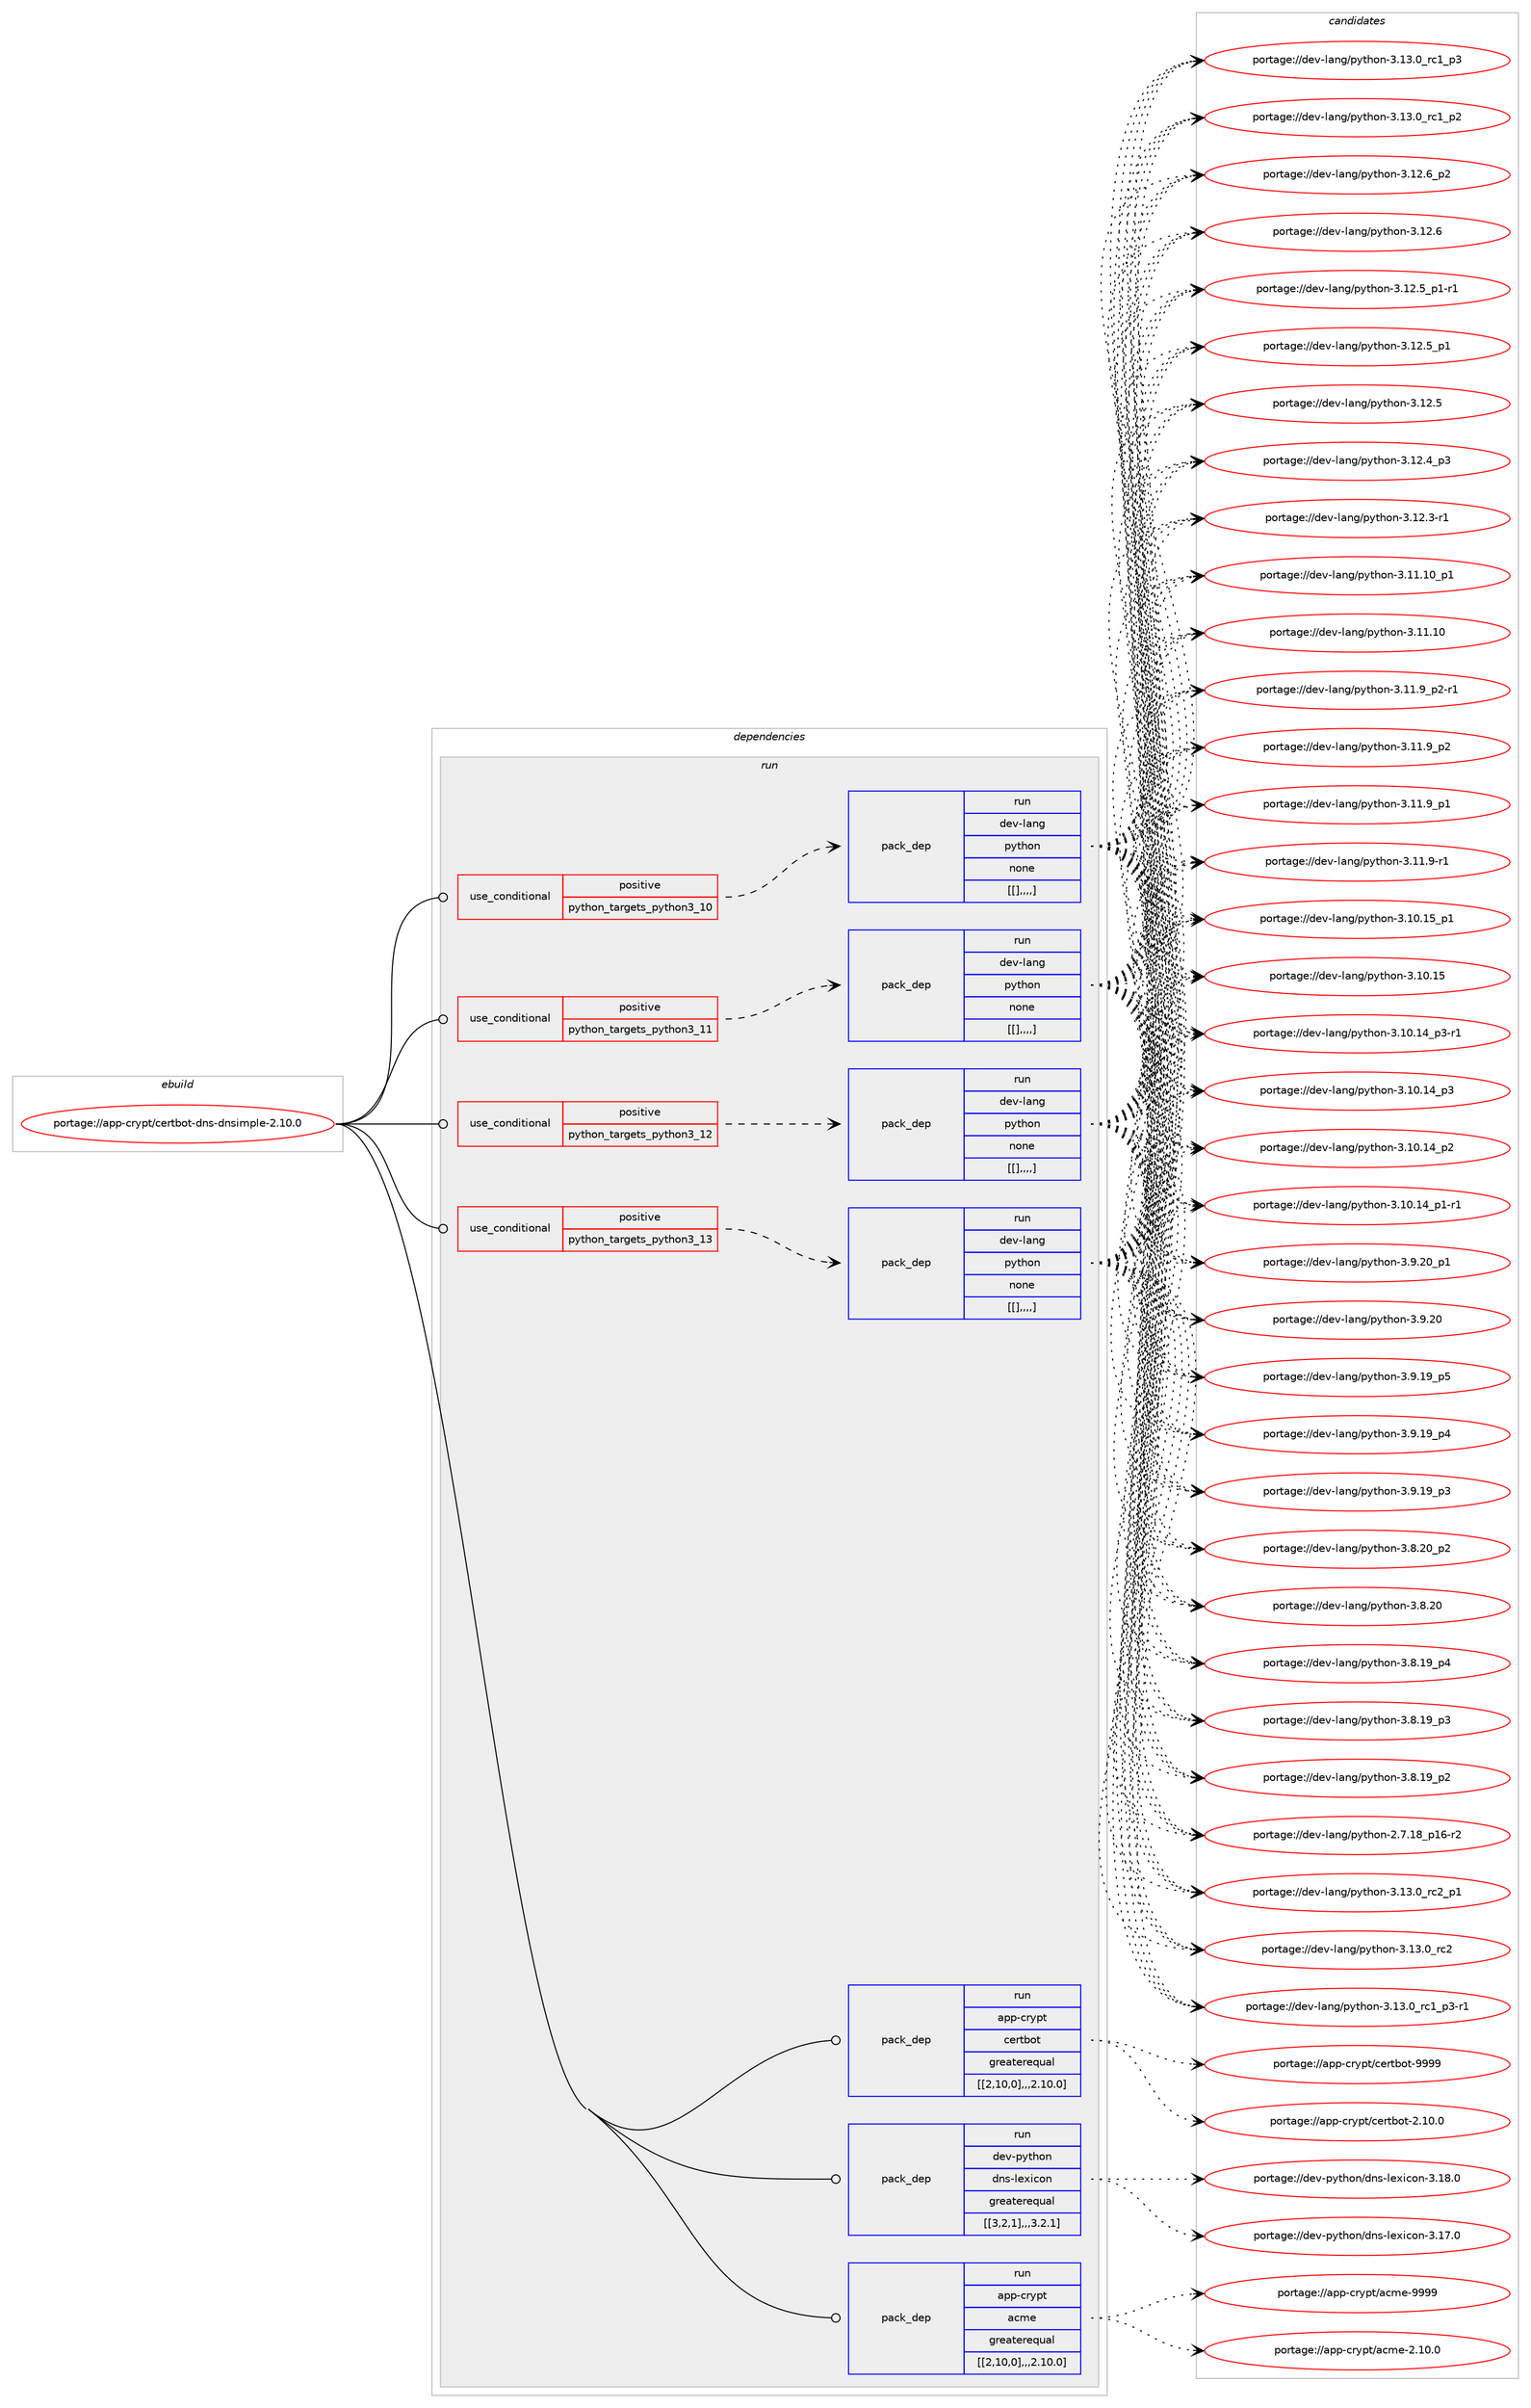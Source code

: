 digraph prolog {

# *************
# Graph options
# *************

newrank=true;
concentrate=true;
compound=true;
graph [rankdir=LR,fontname=Helvetica,fontsize=10,ranksep=1.5];#, ranksep=2.5, nodesep=0.2];
edge  [arrowhead=vee];
node  [fontname=Helvetica,fontsize=10];

# **********
# The ebuild
# **********

subgraph cluster_leftcol {
color=gray;
label=<<i>ebuild</i>>;
id [label="portage://app-crypt/certbot-dns-dnsimple-2.10.0", color=red, width=4, href="../app-crypt/certbot-dns-dnsimple-2.10.0.svg"];
}

# ****************
# The dependencies
# ****************

subgraph cluster_midcol {
color=gray;
label=<<i>dependencies</i>>;
subgraph cluster_compile {
fillcolor="#eeeeee";
style=filled;
label=<<i>compile</i>>;
}
subgraph cluster_compileandrun {
fillcolor="#eeeeee";
style=filled;
label=<<i>compile and run</i>>;
}
subgraph cluster_run {
fillcolor="#eeeeee";
style=filled;
label=<<i>run</i>>;
subgraph cond3539 {
dependency12895 [label=<<TABLE BORDER="0" CELLBORDER="1" CELLSPACING="0" CELLPADDING="4"><TR><TD ROWSPAN="3" CELLPADDING="10">use_conditional</TD></TR><TR><TD>positive</TD></TR><TR><TD>python_targets_python3_10</TD></TR></TABLE>>, shape=none, color=red];
subgraph pack9287 {
dependency12896 [label=<<TABLE BORDER="0" CELLBORDER="1" CELLSPACING="0" CELLPADDING="4" WIDTH="220"><TR><TD ROWSPAN="6" CELLPADDING="30">pack_dep</TD></TR><TR><TD WIDTH="110">run</TD></TR><TR><TD>dev-lang</TD></TR><TR><TD>python</TD></TR><TR><TD>none</TD></TR><TR><TD>[[],,,,]</TD></TR></TABLE>>, shape=none, color=blue];
}
dependency12895:e -> dependency12896:w [weight=20,style="dashed",arrowhead="vee"];
}
id:e -> dependency12895:w [weight=20,style="solid",arrowhead="odot"];
subgraph cond3540 {
dependency12897 [label=<<TABLE BORDER="0" CELLBORDER="1" CELLSPACING="0" CELLPADDING="4"><TR><TD ROWSPAN="3" CELLPADDING="10">use_conditional</TD></TR><TR><TD>positive</TD></TR><TR><TD>python_targets_python3_11</TD></TR></TABLE>>, shape=none, color=red];
subgraph pack9288 {
dependency12898 [label=<<TABLE BORDER="0" CELLBORDER="1" CELLSPACING="0" CELLPADDING="4" WIDTH="220"><TR><TD ROWSPAN="6" CELLPADDING="30">pack_dep</TD></TR><TR><TD WIDTH="110">run</TD></TR><TR><TD>dev-lang</TD></TR><TR><TD>python</TD></TR><TR><TD>none</TD></TR><TR><TD>[[],,,,]</TD></TR></TABLE>>, shape=none, color=blue];
}
dependency12897:e -> dependency12898:w [weight=20,style="dashed",arrowhead="vee"];
}
id:e -> dependency12897:w [weight=20,style="solid",arrowhead="odot"];
subgraph cond3541 {
dependency12899 [label=<<TABLE BORDER="0" CELLBORDER="1" CELLSPACING="0" CELLPADDING="4"><TR><TD ROWSPAN="3" CELLPADDING="10">use_conditional</TD></TR><TR><TD>positive</TD></TR><TR><TD>python_targets_python3_12</TD></TR></TABLE>>, shape=none, color=red];
subgraph pack9289 {
dependency12900 [label=<<TABLE BORDER="0" CELLBORDER="1" CELLSPACING="0" CELLPADDING="4" WIDTH="220"><TR><TD ROWSPAN="6" CELLPADDING="30">pack_dep</TD></TR><TR><TD WIDTH="110">run</TD></TR><TR><TD>dev-lang</TD></TR><TR><TD>python</TD></TR><TR><TD>none</TD></TR><TR><TD>[[],,,,]</TD></TR></TABLE>>, shape=none, color=blue];
}
dependency12899:e -> dependency12900:w [weight=20,style="dashed",arrowhead="vee"];
}
id:e -> dependency12899:w [weight=20,style="solid",arrowhead="odot"];
subgraph cond3542 {
dependency12901 [label=<<TABLE BORDER="0" CELLBORDER="1" CELLSPACING="0" CELLPADDING="4"><TR><TD ROWSPAN="3" CELLPADDING="10">use_conditional</TD></TR><TR><TD>positive</TD></TR><TR><TD>python_targets_python3_13</TD></TR></TABLE>>, shape=none, color=red];
subgraph pack9290 {
dependency12902 [label=<<TABLE BORDER="0" CELLBORDER="1" CELLSPACING="0" CELLPADDING="4" WIDTH="220"><TR><TD ROWSPAN="6" CELLPADDING="30">pack_dep</TD></TR><TR><TD WIDTH="110">run</TD></TR><TR><TD>dev-lang</TD></TR><TR><TD>python</TD></TR><TR><TD>none</TD></TR><TR><TD>[[],,,,]</TD></TR></TABLE>>, shape=none, color=blue];
}
dependency12901:e -> dependency12902:w [weight=20,style="dashed",arrowhead="vee"];
}
id:e -> dependency12901:w [weight=20,style="solid",arrowhead="odot"];
subgraph pack9291 {
dependency12903 [label=<<TABLE BORDER="0" CELLBORDER="1" CELLSPACING="0" CELLPADDING="4" WIDTH="220"><TR><TD ROWSPAN="6" CELLPADDING="30">pack_dep</TD></TR><TR><TD WIDTH="110">run</TD></TR><TR><TD>app-crypt</TD></TR><TR><TD>acme</TD></TR><TR><TD>greaterequal</TD></TR><TR><TD>[[2,10,0],,,2.10.0]</TD></TR></TABLE>>, shape=none, color=blue];
}
id:e -> dependency12903:w [weight=20,style="solid",arrowhead="odot"];
subgraph pack9292 {
dependency12904 [label=<<TABLE BORDER="0" CELLBORDER="1" CELLSPACING="0" CELLPADDING="4" WIDTH="220"><TR><TD ROWSPAN="6" CELLPADDING="30">pack_dep</TD></TR><TR><TD WIDTH="110">run</TD></TR><TR><TD>app-crypt</TD></TR><TR><TD>certbot</TD></TR><TR><TD>greaterequal</TD></TR><TR><TD>[[2,10,0],,,2.10.0]</TD></TR></TABLE>>, shape=none, color=blue];
}
id:e -> dependency12904:w [weight=20,style="solid",arrowhead="odot"];
subgraph pack9293 {
dependency12905 [label=<<TABLE BORDER="0" CELLBORDER="1" CELLSPACING="0" CELLPADDING="4" WIDTH="220"><TR><TD ROWSPAN="6" CELLPADDING="30">pack_dep</TD></TR><TR><TD WIDTH="110">run</TD></TR><TR><TD>dev-python</TD></TR><TR><TD>dns-lexicon</TD></TR><TR><TD>greaterequal</TD></TR><TR><TD>[[3,2,1],,,3.2.1]</TD></TR></TABLE>>, shape=none, color=blue];
}
id:e -> dependency12905:w [weight=20,style="solid",arrowhead="odot"];
}
}

# **************
# The candidates
# **************

subgraph cluster_choices {
rank=same;
color=gray;
label=<<i>candidates</i>>;

subgraph choice9287 {
color=black;
nodesep=1;
choice100101118451089711010347112121116104111110455146495146489511499509511249 [label="portage://dev-lang/python-3.13.0_rc2_p1", color=red, width=4,href="../dev-lang/python-3.13.0_rc2_p1.svg"];
choice10010111845108971101034711212111610411111045514649514648951149950 [label="portage://dev-lang/python-3.13.0_rc2", color=red, width=4,href="../dev-lang/python-3.13.0_rc2.svg"];
choice1001011184510897110103471121211161041111104551464951464895114994995112514511449 [label="portage://dev-lang/python-3.13.0_rc1_p3-r1", color=red, width=4,href="../dev-lang/python-3.13.0_rc1_p3-r1.svg"];
choice100101118451089711010347112121116104111110455146495146489511499499511251 [label="portage://dev-lang/python-3.13.0_rc1_p3", color=red, width=4,href="../dev-lang/python-3.13.0_rc1_p3.svg"];
choice100101118451089711010347112121116104111110455146495146489511499499511250 [label="portage://dev-lang/python-3.13.0_rc1_p2", color=red, width=4,href="../dev-lang/python-3.13.0_rc1_p2.svg"];
choice100101118451089711010347112121116104111110455146495046549511250 [label="portage://dev-lang/python-3.12.6_p2", color=red, width=4,href="../dev-lang/python-3.12.6_p2.svg"];
choice10010111845108971101034711212111610411111045514649504654 [label="portage://dev-lang/python-3.12.6", color=red, width=4,href="../dev-lang/python-3.12.6.svg"];
choice1001011184510897110103471121211161041111104551464950465395112494511449 [label="portage://dev-lang/python-3.12.5_p1-r1", color=red, width=4,href="../dev-lang/python-3.12.5_p1-r1.svg"];
choice100101118451089711010347112121116104111110455146495046539511249 [label="portage://dev-lang/python-3.12.5_p1", color=red, width=4,href="../dev-lang/python-3.12.5_p1.svg"];
choice10010111845108971101034711212111610411111045514649504653 [label="portage://dev-lang/python-3.12.5", color=red, width=4,href="../dev-lang/python-3.12.5.svg"];
choice100101118451089711010347112121116104111110455146495046529511251 [label="portage://dev-lang/python-3.12.4_p3", color=red, width=4,href="../dev-lang/python-3.12.4_p3.svg"];
choice100101118451089711010347112121116104111110455146495046514511449 [label="portage://dev-lang/python-3.12.3-r1", color=red, width=4,href="../dev-lang/python-3.12.3-r1.svg"];
choice10010111845108971101034711212111610411111045514649494649489511249 [label="portage://dev-lang/python-3.11.10_p1", color=red, width=4,href="../dev-lang/python-3.11.10_p1.svg"];
choice1001011184510897110103471121211161041111104551464949464948 [label="portage://dev-lang/python-3.11.10", color=red, width=4,href="../dev-lang/python-3.11.10.svg"];
choice1001011184510897110103471121211161041111104551464949465795112504511449 [label="portage://dev-lang/python-3.11.9_p2-r1", color=red, width=4,href="../dev-lang/python-3.11.9_p2-r1.svg"];
choice100101118451089711010347112121116104111110455146494946579511250 [label="portage://dev-lang/python-3.11.9_p2", color=red, width=4,href="../dev-lang/python-3.11.9_p2.svg"];
choice100101118451089711010347112121116104111110455146494946579511249 [label="portage://dev-lang/python-3.11.9_p1", color=red, width=4,href="../dev-lang/python-3.11.9_p1.svg"];
choice100101118451089711010347112121116104111110455146494946574511449 [label="portage://dev-lang/python-3.11.9-r1", color=red, width=4,href="../dev-lang/python-3.11.9-r1.svg"];
choice10010111845108971101034711212111610411111045514649484649539511249 [label="portage://dev-lang/python-3.10.15_p1", color=red, width=4,href="../dev-lang/python-3.10.15_p1.svg"];
choice1001011184510897110103471121211161041111104551464948464953 [label="portage://dev-lang/python-3.10.15", color=red, width=4,href="../dev-lang/python-3.10.15.svg"];
choice100101118451089711010347112121116104111110455146494846495295112514511449 [label="portage://dev-lang/python-3.10.14_p3-r1", color=red, width=4,href="../dev-lang/python-3.10.14_p3-r1.svg"];
choice10010111845108971101034711212111610411111045514649484649529511251 [label="portage://dev-lang/python-3.10.14_p3", color=red, width=4,href="../dev-lang/python-3.10.14_p3.svg"];
choice10010111845108971101034711212111610411111045514649484649529511250 [label="portage://dev-lang/python-3.10.14_p2", color=red, width=4,href="../dev-lang/python-3.10.14_p2.svg"];
choice100101118451089711010347112121116104111110455146494846495295112494511449 [label="portage://dev-lang/python-3.10.14_p1-r1", color=red, width=4,href="../dev-lang/python-3.10.14_p1-r1.svg"];
choice100101118451089711010347112121116104111110455146574650489511249 [label="portage://dev-lang/python-3.9.20_p1", color=red, width=4,href="../dev-lang/python-3.9.20_p1.svg"];
choice10010111845108971101034711212111610411111045514657465048 [label="portage://dev-lang/python-3.9.20", color=red, width=4,href="../dev-lang/python-3.9.20.svg"];
choice100101118451089711010347112121116104111110455146574649579511253 [label="portage://dev-lang/python-3.9.19_p5", color=red, width=4,href="../dev-lang/python-3.9.19_p5.svg"];
choice100101118451089711010347112121116104111110455146574649579511252 [label="portage://dev-lang/python-3.9.19_p4", color=red, width=4,href="../dev-lang/python-3.9.19_p4.svg"];
choice100101118451089711010347112121116104111110455146574649579511251 [label="portage://dev-lang/python-3.9.19_p3", color=red, width=4,href="../dev-lang/python-3.9.19_p3.svg"];
choice100101118451089711010347112121116104111110455146564650489511250 [label="portage://dev-lang/python-3.8.20_p2", color=red, width=4,href="../dev-lang/python-3.8.20_p2.svg"];
choice10010111845108971101034711212111610411111045514656465048 [label="portage://dev-lang/python-3.8.20", color=red, width=4,href="../dev-lang/python-3.8.20.svg"];
choice100101118451089711010347112121116104111110455146564649579511252 [label="portage://dev-lang/python-3.8.19_p4", color=red, width=4,href="../dev-lang/python-3.8.19_p4.svg"];
choice100101118451089711010347112121116104111110455146564649579511251 [label="portage://dev-lang/python-3.8.19_p3", color=red, width=4,href="../dev-lang/python-3.8.19_p3.svg"];
choice100101118451089711010347112121116104111110455146564649579511250 [label="portage://dev-lang/python-3.8.19_p2", color=red, width=4,href="../dev-lang/python-3.8.19_p2.svg"];
choice100101118451089711010347112121116104111110455046554649569511249544511450 [label="portage://dev-lang/python-2.7.18_p16-r2", color=red, width=4,href="../dev-lang/python-2.7.18_p16-r2.svg"];
dependency12896:e -> choice100101118451089711010347112121116104111110455146495146489511499509511249:w [style=dotted,weight="100"];
dependency12896:e -> choice10010111845108971101034711212111610411111045514649514648951149950:w [style=dotted,weight="100"];
dependency12896:e -> choice1001011184510897110103471121211161041111104551464951464895114994995112514511449:w [style=dotted,weight="100"];
dependency12896:e -> choice100101118451089711010347112121116104111110455146495146489511499499511251:w [style=dotted,weight="100"];
dependency12896:e -> choice100101118451089711010347112121116104111110455146495146489511499499511250:w [style=dotted,weight="100"];
dependency12896:e -> choice100101118451089711010347112121116104111110455146495046549511250:w [style=dotted,weight="100"];
dependency12896:e -> choice10010111845108971101034711212111610411111045514649504654:w [style=dotted,weight="100"];
dependency12896:e -> choice1001011184510897110103471121211161041111104551464950465395112494511449:w [style=dotted,weight="100"];
dependency12896:e -> choice100101118451089711010347112121116104111110455146495046539511249:w [style=dotted,weight="100"];
dependency12896:e -> choice10010111845108971101034711212111610411111045514649504653:w [style=dotted,weight="100"];
dependency12896:e -> choice100101118451089711010347112121116104111110455146495046529511251:w [style=dotted,weight="100"];
dependency12896:e -> choice100101118451089711010347112121116104111110455146495046514511449:w [style=dotted,weight="100"];
dependency12896:e -> choice10010111845108971101034711212111610411111045514649494649489511249:w [style=dotted,weight="100"];
dependency12896:e -> choice1001011184510897110103471121211161041111104551464949464948:w [style=dotted,weight="100"];
dependency12896:e -> choice1001011184510897110103471121211161041111104551464949465795112504511449:w [style=dotted,weight="100"];
dependency12896:e -> choice100101118451089711010347112121116104111110455146494946579511250:w [style=dotted,weight="100"];
dependency12896:e -> choice100101118451089711010347112121116104111110455146494946579511249:w [style=dotted,weight="100"];
dependency12896:e -> choice100101118451089711010347112121116104111110455146494946574511449:w [style=dotted,weight="100"];
dependency12896:e -> choice10010111845108971101034711212111610411111045514649484649539511249:w [style=dotted,weight="100"];
dependency12896:e -> choice1001011184510897110103471121211161041111104551464948464953:w [style=dotted,weight="100"];
dependency12896:e -> choice100101118451089711010347112121116104111110455146494846495295112514511449:w [style=dotted,weight="100"];
dependency12896:e -> choice10010111845108971101034711212111610411111045514649484649529511251:w [style=dotted,weight="100"];
dependency12896:e -> choice10010111845108971101034711212111610411111045514649484649529511250:w [style=dotted,weight="100"];
dependency12896:e -> choice100101118451089711010347112121116104111110455146494846495295112494511449:w [style=dotted,weight="100"];
dependency12896:e -> choice100101118451089711010347112121116104111110455146574650489511249:w [style=dotted,weight="100"];
dependency12896:e -> choice10010111845108971101034711212111610411111045514657465048:w [style=dotted,weight="100"];
dependency12896:e -> choice100101118451089711010347112121116104111110455146574649579511253:w [style=dotted,weight="100"];
dependency12896:e -> choice100101118451089711010347112121116104111110455146574649579511252:w [style=dotted,weight="100"];
dependency12896:e -> choice100101118451089711010347112121116104111110455146574649579511251:w [style=dotted,weight="100"];
dependency12896:e -> choice100101118451089711010347112121116104111110455146564650489511250:w [style=dotted,weight="100"];
dependency12896:e -> choice10010111845108971101034711212111610411111045514656465048:w [style=dotted,weight="100"];
dependency12896:e -> choice100101118451089711010347112121116104111110455146564649579511252:w [style=dotted,weight="100"];
dependency12896:e -> choice100101118451089711010347112121116104111110455146564649579511251:w [style=dotted,weight="100"];
dependency12896:e -> choice100101118451089711010347112121116104111110455146564649579511250:w [style=dotted,weight="100"];
dependency12896:e -> choice100101118451089711010347112121116104111110455046554649569511249544511450:w [style=dotted,weight="100"];
}
subgraph choice9288 {
color=black;
nodesep=1;
choice100101118451089711010347112121116104111110455146495146489511499509511249 [label="portage://dev-lang/python-3.13.0_rc2_p1", color=red, width=4,href="../dev-lang/python-3.13.0_rc2_p1.svg"];
choice10010111845108971101034711212111610411111045514649514648951149950 [label="portage://dev-lang/python-3.13.0_rc2", color=red, width=4,href="../dev-lang/python-3.13.0_rc2.svg"];
choice1001011184510897110103471121211161041111104551464951464895114994995112514511449 [label="portage://dev-lang/python-3.13.0_rc1_p3-r1", color=red, width=4,href="../dev-lang/python-3.13.0_rc1_p3-r1.svg"];
choice100101118451089711010347112121116104111110455146495146489511499499511251 [label="portage://dev-lang/python-3.13.0_rc1_p3", color=red, width=4,href="../dev-lang/python-3.13.0_rc1_p3.svg"];
choice100101118451089711010347112121116104111110455146495146489511499499511250 [label="portage://dev-lang/python-3.13.0_rc1_p2", color=red, width=4,href="../dev-lang/python-3.13.0_rc1_p2.svg"];
choice100101118451089711010347112121116104111110455146495046549511250 [label="portage://dev-lang/python-3.12.6_p2", color=red, width=4,href="../dev-lang/python-3.12.6_p2.svg"];
choice10010111845108971101034711212111610411111045514649504654 [label="portage://dev-lang/python-3.12.6", color=red, width=4,href="../dev-lang/python-3.12.6.svg"];
choice1001011184510897110103471121211161041111104551464950465395112494511449 [label="portage://dev-lang/python-3.12.5_p1-r1", color=red, width=4,href="../dev-lang/python-3.12.5_p1-r1.svg"];
choice100101118451089711010347112121116104111110455146495046539511249 [label="portage://dev-lang/python-3.12.5_p1", color=red, width=4,href="../dev-lang/python-3.12.5_p1.svg"];
choice10010111845108971101034711212111610411111045514649504653 [label="portage://dev-lang/python-3.12.5", color=red, width=4,href="../dev-lang/python-3.12.5.svg"];
choice100101118451089711010347112121116104111110455146495046529511251 [label="portage://dev-lang/python-3.12.4_p3", color=red, width=4,href="../dev-lang/python-3.12.4_p3.svg"];
choice100101118451089711010347112121116104111110455146495046514511449 [label="portage://dev-lang/python-3.12.3-r1", color=red, width=4,href="../dev-lang/python-3.12.3-r1.svg"];
choice10010111845108971101034711212111610411111045514649494649489511249 [label="portage://dev-lang/python-3.11.10_p1", color=red, width=4,href="../dev-lang/python-3.11.10_p1.svg"];
choice1001011184510897110103471121211161041111104551464949464948 [label="portage://dev-lang/python-3.11.10", color=red, width=4,href="../dev-lang/python-3.11.10.svg"];
choice1001011184510897110103471121211161041111104551464949465795112504511449 [label="portage://dev-lang/python-3.11.9_p2-r1", color=red, width=4,href="../dev-lang/python-3.11.9_p2-r1.svg"];
choice100101118451089711010347112121116104111110455146494946579511250 [label="portage://dev-lang/python-3.11.9_p2", color=red, width=4,href="../dev-lang/python-3.11.9_p2.svg"];
choice100101118451089711010347112121116104111110455146494946579511249 [label="portage://dev-lang/python-3.11.9_p1", color=red, width=4,href="../dev-lang/python-3.11.9_p1.svg"];
choice100101118451089711010347112121116104111110455146494946574511449 [label="portage://dev-lang/python-3.11.9-r1", color=red, width=4,href="../dev-lang/python-3.11.9-r1.svg"];
choice10010111845108971101034711212111610411111045514649484649539511249 [label="portage://dev-lang/python-3.10.15_p1", color=red, width=4,href="../dev-lang/python-3.10.15_p1.svg"];
choice1001011184510897110103471121211161041111104551464948464953 [label="portage://dev-lang/python-3.10.15", color=red, width=4,href="../dev-lang/python-3.10.15.svg"];
choice100101118451089711010347112121116104111110455146494846495295112514511449 [label="portage://dev-lang/python-3.10.14_p3-r1", color=red, width=4,href="../dev-lang/python-3.10.14_p3-r1.svg"];
choice10010111845108971101034711212111610411111045514649484649529511251 [label="portage://dev-lang/python-3.10.14_p3", color=red, width=4,href="../dev-lang/python-3.10.14_p3.svg"];
choice10010111845108971101034711212111610411111045514649484649529511250 [label="portage://dev-lang/python-3.10.14_p2", color=red, width=4,href="../dev-lang/python-3.10.14_p2.svg"];
choice100101118451089711010347112121116104111110455146494846495295112494511449 [label="portage://dev-lang/python-3.10.14_p1-r1", color=red, width=4,href="../dev-lang/python-3.10.14_p1-r1.svg"];
choice100101118451089711010347112121116104111110455146574650489511249 [label="portage://dev-lang/python-3.9.20_p1", color=red, width=4,href="../dev-lang/python-3.9.20_p1.svg"];
choice10010111845108971101034711212111610411111045514657465048 [label="portage://dev-lang/python-3.9.20", color=red, width=4,href="../dev-lang/python-3.9.20.svg"];
choice100101118451089711010347112121116104111110455146574649579511253 [label="portage://dev-lang/python-3.9.19_p5", color=red, width=4,href="../dev-lang/python-3.9.19_p5.svg"];
choice100101118451089711010347112121116104111110455146574649579511252 [label="portage://dev-lang/python-3.9.19_p4", color=red, width=4,href="../dev-lang/python-3.9.19_p4.svg"];
choice100101118451089711010347112121116104111110455146574649579511251 [label="portage://dev-lang/python-3.9.19_p3", color=red, width=4,href="../dev-lang/python-3.9.19_p3.svg"];
choice100101118451089711010347112121116104111110455146564650489511250 [label="portage://dev-lang/python-3.8.20_p2", color=red, width=4,href="../dev-lang/python-3.8.20_p2.svg"];
choice10010111845108971101034711212111610411111045514656465048 [label="portage://dev-lang/python-3.8.20", color=red, width=4,href="../dev-lang/python-3.8.20.svg"];
choice100101118451089711010347112121116104111110455146564649579511252 [label="portage://dev-lang/python-3.8.19_p4", color=red, width=4,href="../dev-lang/python-3.8.19_p4.svg"];
choice100101118451089711010347112121116104111110455146564649579511251 [label="portage://dev-lang/python-3.8.19_p3", color=red, width=4,href="../dev-lang/python-3.8.19_p3.svg"];
choice100101118451089711010347112121116104111110455146564649579511250 [label="portage://dev-lang/python-3.8.19_p2", color=red, width=4,href="../dev-lang/python-3.8.19_p2.svg"];
choice100101118451089711010347112121116104111110455046554649569511249544511450 [label="portage://dev-lang/python-2.7.18_p16-r2", color=red, width=4,href="../dev-lang/python-2.7.18_p16-r2.svg"];
dependency12898:e -> choice100101118451089711010347112121116104111110455146495146489511499509511249:w [style=dotted,weight="100"];
dependency12898:e -> choice10010111845108971101034711212111610411111045514649514648951149950:w [style=dotted,weight="100"];
dependency12898:e -> choice1001011184510897110103471121211161041111104551464951464895114994995112514511449:w [style=dotted,weight="100"];
dependency12898:e -> choice100101118451089711010347112121116104111110455146495146489511499499511251:w [style=dotted,weight="100"];
dependency12898:e -> choice100101118451089711010347112121116104111110455146495146489511499499511250:w [style=dotted,weight="100"];
dependency12898:e -> choice100101118451089711010347112121116104111110455146495046549511250:w [style=dotted,weight="100"];
dependency12898:e -> choice10010111845108971101034711212111610411111045514649504654:w [style=dotted,weight="100"];
dependency12898:e -> choice1001011184510897110103471121211161041111104551464950465395112494511449:w [style=dotted,weight="100"];
dependency12898:e -> choice100101118451089711010347112121116104111110455146495046539511249:w [style=dotted,weight="100"];
dependency12898:e -> choice10010111845108971101034711212111610411111045514649504653:w [style=dotted,weight="100"];
dependency12898:e -> choice100101118451089711010347112121116104111110455146495046529511251:w [style=dotted,weight="100"];
dependency12898:e -> choice100101118451089711010347112121116104111110455146495046514511449:w [style=dotted,weight="100"];
dependency12898:e -> choice10010111845108971101034711212111610411111045514649494649489511249:w [style=dotted,weight="100"];
dependency12898:e -> choice1001011184510897110103471121211161041111104551464949464948:w [style=dotted,weight="100"];
dependency12898:e -> choice1001011184510897110103471121211161041111104551464949465795112504511449:w [style=dotted,weight="100"];
dependency12898:e -> choice100101118451089711010347112121116104111110455146494946579511250:w [style=dotted,weight="100"];
dependency12898:e -> choice100101118451089711010347112121116104111110455146494946579511249:w [style=dotted,weight="100"];
dependency12898:e -> choice100101118451089711010347112121116104111110455146494946574511449:w [style=dotted,weight="100"];
dependency12898:e -> choice10010111845108971101034711212111610411111045514649484649539511249:w [style=dotted,weight="100"];
dependency12898:e -> choice1001011184510897110103471121211161041111104551464948464953:w [style=dotted,weight="100"];
dependency12898:e -> choice100101118451089711010347112121116104111110455146494846495295112514511449:w [style=dotted,weight="100"];
dependency12898:e -> choice10010111845108971101034711212111610411111045514649484649529511251:w [style=dotted,weight="100"];
dependency12898:e -> choice10010111845108971101034711212111610411111045514649484649529511250:w [style=dotted,weight="100"];
dependency12898:e -> choice100101118451089711010347112121116104111110455146494846495295112494511449:w [style=dotted,weight="100"];
dependency12898:e -> choice100101118451089711010347112121116104111110455146574650489511249:w [style=dotted,weight="100"];
dependency12898:e -> choice10010111845108971101034711212111610411111045514657465048:w [style=dotted,weight="100"];
dependency12898:e -> choice100101118451089711010347112121116104111110455146574649579511253:w [style=dotted,weight="100"];
dependency12898:e -> choice100101118451089711010347112121116104111110455146574649579511252:w [style=dotted,weight="100"];
dependency12898:e -> choice100101118451089711010347112121116104111110455146574649579511251:w [style=dotted,weight="100"];
dependency12898:e -> choice100101118451089711010347112121116104111110455146564650489511250:w [style=dotted,weight="100"];
dependency12898:e -> choice10010111845108971101034711212111610411111045514656465048:w [style=dotted,weight="100"];
dependency12898:e -> choice100101118451089711010347112121116104111110455146564649579511252:w [style=dotted,weight="100"];
dependency12898:e -> choice100101118451089711010347112121116104111110455146564649579511251:w [style=dotted,weight="100"];
dependency12898:e -> choice100101118451089711010347112121116104111110455146564649579511250:w [style=dotted,weight="100"];
dependency12898:e -> choice100101118451089711010347112121116104111110455046554649569511249544511450:w [style=dotted,weight="100"];
}
subgraph choice9289 {
color=black;
nodesep=1;
choice100101118451089711010347112121116104111110455146495146489511499509511249 [label="portage://dev-lang/python-3.13.0_rc2_p1", color=red, width=4,href="../dev-lang/python-3.13.0_rc2_p1.svg"];
choice10010111845108971101034711212111610411111045514649514648951149950 [label="portage://dev-lang/python-3.13.0_rc2", color=red, width=4,href="../dev-lang/python-3.13.0_rc2.svg"];
choice1001011184510897110103471121211161041111104551464951464895114994995112514511449 [label="portage://dev-lang/python-3.13.0_rc1_p3-r1", color=red, width=4,href="../dev-lang/python-3.13.0_rc1_p3-r1.svg"];
choice100101118451089711010347112121116104111110455146495146489511499499511251 [label="portage://dev-lang/python-3.13.0_rc1_p3", color=red, width=4,href="../dev-lang/python-3.13.0_rc1_p3.svg"];
choice100101118451089711010347112121116104111110455146495146489511499499511250 [label="portage://dev-lang/python-3.13.0_rc1_p2", color=red, width=4,href="../dev-lang/python-3.13.0_rc1_p2.svg"];
choice100101118451089711010347112121116104111110455146495046549511250 [label="portage://dev-lang/python-3.12.6_p2", color=red, width=4,href="../dev-lang/python-3.12.6_p2.svg"];
choice10010111845108971101034711212111610411111045514649504654 [label="portage://dev-lang/python-3.12.6", color=red, width=4,href="../dev-lang/python-3.12.6.svg"];
choice1001011184510897110103471121211161041111104551464950465395112494511449 [label="portage://dev-lang/python-3.12.5_p1-r1", color=red, width=4,href="../dev-lang/python-3.12.5_p1-r1.svg"];
choice100101118451089711010347112121116104111110455146495046539511249 [label="portage://dev-lang/python-3.12.5_p1", color=red, width=4,href="../dev-lang/python-3.12.5_p1.svg"];
choice10010111845108971101034711212111610411111045514649504653 [label="portage://dev-lang/python-3.12.5", color=red, width=4,href="../dev-lang/python-3.12.5.svg"];
choice100101118451089711010347112121116104111110455146495046529511251 [label="portage://dev-lang/python-3.12.4_p3", color=red, width=4,href="../dev-lang/python-3.12.4_p3.svg"];
choice100101118451089711010347112121116104111110455146495046514511449 [label="portage://dev-lang/python-3.12.3-r1", color=red, width=4,href="../dev-lang/python-3.12.3-r1.svg"];
choice10010111845108971101034711212111610411111045514649494649489511249 [label="portage://dev-lang/python-3.11.10_p1", color=red, width=4,href="../dev-lang/python-3.11.10_p1.svg"];
choice1001011184510897110103471121211161041111104551464949464948 [label="portage://dev-lang/python-3.11.10", color=red, width=4,href="../dev-lang/python-3.11.10.svg"];
choice1001011184510897110103471121211161041111104551464949465795112504511449 [label="portage://dev-lang/python-3.11.9_p2-r1", color=red, width=4,href="../dev-lang/python-3.11.9_p2-r1.svg"];
choice100101118451089711010347112121116104111110455146494946579511250 [label="portage://dev-lang/python-3.11.9_p2", color=red, width=4,href="../dev-lang/python-3.11.9_p2.svg"];
choice100101118451089711010347112121116104111110455146494946579511249 [label="portage://dev-lang/python-3.11.9_p1", color=red, width=4,href="../dev-lang/python-3.11.9_p1.svg"];
choice100101118451089711010347112121116104111110455146494946574511449 [label="portage://dev-lang/python-3.11.9-r1", color=red, width=4,href="../dev-lang/python-3.11.9-r1.svg"];
choice10010111845108971101034711212111610411111045514649484649539511249 [label="portage://dev-lang/python-3.10.15_p1", color=red, width=4,href="../dev-lang/python-3.10.15_p1.svg"];
choice1001011184510897110103471121211161041111104551464948464953 [label="portage://dev-lang/python-3.10.15", color=red, width=4,href="../dev-lang/python-3.10.15.svg"];
choice100101118451089711010347112121116104111110455146494846495295112514511449 [label="portage://dev-lang/python-3.10.14_p3-r1", color=red, width=4,href="../dev-lang/python-3.10.14_p3-r1.svg"];
choice10010111845108971101034711212111610411111045514649484649529511251 [label="portage://dev-lang/python-3.10.14_p3", color=red, width=4,href="../dev-lang/python-3.10.14_p3.svg"];
choice10010111845108971101034711212111610411111045514649484649529511250 [label="portage://dev-lang/python-3.10.14_p2", color=red, width=4,href="../dev-lang/python-3.10.14_p2.svg"];
choice100101118451089711010347112121116104111110455146494846495295112494511449 [label="portage://dev-lang/python-3.10.14_p1-r1", color=red, width=4,href="../dev-lang/python-3.10.14_p1-r1.svg"];
choice100101118451089711010347112121116104111110455146574650489511249 [label="portage://dev-lang/python-3.9.20_p1", color=red, width=4,href="../dev-lang/python-3.9.20_p1.svg"];
choice10010111845108971101034711212111610411111045514657465048 [label="portage://dev-lang/python-3.9.20", color=red, width=4,href="../dev-lang/python-3.9.20.svg"];
choice100101118451089711010347112121116104111110455146574649579511253 [label="portage://dev-lang/python-3.9.19_p5", color=red, width=4,href="../dev-lang/python-3.9.19_p5.svg"];
choice100101118451089711010347112121116104111110455146574649579511252 [label="portage://dev-lang/python-3.9.19_p4", color=red, width=4,href="../dev-lang/python-3.9.19_p4.svg"];
choice100101118451089711010347112121116104111110455146574649579511251 [label="portage://dev-lang/python-3.9.19_p3", color=red, width=4,href="../dev-lang/python-3.9.19_p3.svg"];
choice100101118451089711010347112121116104111110455146564650489511250 [label="portage://dev-lang/python-3.8.20_p2", color=red, width=4,href="../dev-lang/python-3.8.20_p2.svg"];
choice10010111845108971101034711212111610411111045514656465048 [label="portage://dev-lang/python-3.8.20", color=red, width=4,href="../dev-lang/python-3.8.20.svg"];
choice100101118451089711010347112121116104111110455146564649579511252 [label="portage://dev-lang/python-3.8.19_p4", color=red, width=4,href="../dev-lang/python-3.8.19_p4.svg"];
choice100101118451089711010347112121116104111110455146564649579511251 [label="portage://dev-lang/python-3.8.19_p3", color=red, width=4,href="../dev-lang/python-3.8.19_p3.svg"];
choice100101118451089711010347112121116104111110455146564649579511250 [label="portage://dev-lang/python-3.8.19_p2", color=red, width=4,href="../dev-lang/python-3.8.19_p2.svg"];
choice100101118451089711010347112121116104111110455046554649569511249544511450 [label="portage://dev-lang/python-2.7.18_p16-r2", color=red, width=4,href="../dev-lang/python-2.7.18_p16-r2.svg"];
dependency12900:e -> choice100101118451089711010347112121116104111110455146495146489511499509511249:w [style=dotted,weight="100"];
dependency12900:e -> choice10010111845108971101034711212111610411111045514649514648951149950:w [style=dotted,weight="100"];
dependency12900:e -> choice1001011184510897110103471121211161041111104551464951464895114994995112514511449:w [style=dotted,weight="100"];
dependency12900:e -> choice100101118451089711010347112121116104111110455146495146489511499499511251:w [style=dotted,weight="100"];
dependency12900:e -> choice100101118451089711010347112121116104111110455146495146489511499499511250:w [style=dotted,weight="100"];
dependency12900:e -> choice100101118451089711010347112121116104111110455146495046549511250:w [style=dotted,weight="100"];
dependency12900:e -> choice10010111845108971101034711212111610411111045514649504654:w [style=dotted,weight="100"];
dependency12900:e -> choice1001011184510897110103471121211161041111104551464950465395112494511449:w [style=dotted,weight="100"];
dependency12900:e -> choice100101118451089711010347112121116104111110455146495046539511249:w [style=dotted,weight="100"];
dependency12900:e -> choice10010111845108971101034711212111610411111045514649504653:w [style=dotted,weight="100"];
dependency12900:e -> choice100101118451089711010347112121116104111110455146495046529511251:w [style=dotted,weight="100"];
dependency12900:e -> choice100101118451089711010347112121116104111110455146495046514511449:w [style=dotted,weight="100"];
dependency12900:e -> choice10010111845108971101034711212111610411111045514649494649489511249:w [style=dotted,weight="100"];
dependency12900:e -> choice1001011184510897110103471121211161041111104551464949464948:w [style=dotted,weight="100"];
dependency12900:e -> choice1001011184510897110103471121211161041111104551464949465795112504511449:w [style=dotted,weight="100"];
dependency12900:e -> choice100101118451089711010347112121116104111110455146494946579511250:w [style=dotted,weight="100"];
dependency12900:e -> choice100101118451089711010347112121116104111110455146494946579511249:w [style=dotted,weight="100"];
dependency12900:e -> choice100101118451089711010347112121116104111110455146494946574511449:w [style=dotted,weight="100"];
dependency12900:e -> choice10010111845108971101034711212111610411111045514649484649539511249:w [style=dotted,weight="100"];
dependency12900:e -> choice1001011184510897110103471121211161041111104551464948464953:w [style=dotted,weight="100"];
dependency12900:e -> choice100101118451089711010347112121116104111110455146494846495295112514511449:w [style=dotted,weight="100"];
dependency12900:e -> choice10010111845108971101034711212111610411111045514649484649529511251:w [style=dotted,weight="100"];
dependency12900:e -> choice10010111845108971101034711212111610411111045514649484649529511250:w [style=dotted,weight="100"];
dependency12900:e -> choice100101118451089711010347112121116104111110455146494846495295112494511449:w [style=dotted,weight="100"];
dependency12900:e -> choice100101118451089711010347112121116104111110455146574650489511249:w [style=dotted,weight="100"];
dependency12900:e -> choice10010111845108971101034711212111610411111045514657465048:w [style=dotted,weight="100"];
dependency12900:e -> choice100101118451089711010347112121116104111110455146574649579511253:w [style=dotted,weight="100"];
dependency12900:e -> choice100101118451089711010347112121116104111110455146574649579511252:w [style=dotted,weight="100"];
dependency12900:e -> choice100101118451089711010347112121116104111110455146574649579511251:w [style=dotted,weight="100"];
dependency12900:e -> choice100101118451089711010347112121116104111110455146564650489511250:w [style=dotted,weight="100"];
dependency12900:e -> choice10010111845108971101034711212111610411111045514656465048:w [style=dotted,weight="100"];
dependency12900:e -> choice100101118451089711010347112121116104111110455146564649579511252:w [style=dotted,weight="100"];
dependency12900:e -> choice100101118451089711010347112121116104111110455146564649579511251:w [style=dotted,weight="100"];
dependency12900:e -> choice100101118451089711010347112121116104111110455146564649579511250:w [style=dotted,weight="100"];
dependency12900:e -> choice100101118451089711010347112121116104111110455046554649569511249544511450:w [style=dotted,weight="100"];
}
subgraph choice9290 {
color=black;
nodesep=1;
choice100101118451089711010347112121116104111110455146495146489511499509511249 [label="portage://dev-lang/python-3.13.0_rc2_p1", color=red, width=4,href="../dev-lang/python-3.13.0_rc2_p1.svg"];
choice10010111845108971101034711212111610411111045514649514648951149950 [label="portage://dev-lang/python-3.13.0_rc2", color=red, width=4,href="../dev-lang/python-3.13.0_rc2.svg"];
choice1001011184510897110103471121211161041111104551464951464895114994995112514511449 [label="portage://dev-lang/python-3.13.0_rc1_p3-r1", color=red, width=4,href="../dev-lang/python-3.13.0_rc1_p3-r1.svg"];
choice100101118451089711010347112121116104111110455146495146489511499499511251 [label="portage://dev-lang/python-3.13.0_rc1_p3", color=red, width=4,href="../dev-lang/python-3.13.0_rc1_p3.svg"];
choice100101118451089711010347112121116104111110455146495146489511499499511250 [label="portage://dev-lang/python-3.13.0_rc1_p2", color=red, width=4,href="../dev-lang/python-3.13.0_rc1_p2.svg"];
choice100101118451089711010347112121116104111110455146495046549511250 [label="portage://dev-lang/python-3.12.6_p2", color=red, width=4,href="../dev-lang/python-3.12.6_p2.svg"];
choice10010111845108971101034711212111610411111045514649504654 [label="portage://dev-lang/python-3.12.6", color=red, width=4,href="../dev-lang/python-3.12.6.svg"];
choice1001011184510897110103471121211161041111104551464950465395112494511449 [label="portage://dev-lang/python-3.12.5_p1-r1", color=red, width=4,href="../dev-lang/python-3.12.5_p1-r1.svg"];
choice100101118451089711010347112121116104111110455146495046539511249 [label="portage://dev-lang/python-3.12.5_p1", color=red, width=4,href="../dev-lang/python-3.12.5_p1.svg"];
choice10010111845108971101034711212111610411111045514649504653 [label="portage://dev-lang/python-3.12.5", color=red, width=4,href="../dev-lang/python-3.12.5.svg"];
choice100101118451089711010347112121116104111110455146495046529511251 [label="portage://dev-lang/python-3.12.4_p3", color=red, width=4,href="../dev-lang/python-3.12.4_p3.svg"];
choice100101118451089711010347112121116104111110455146495046514511449 [label="portage://dev-lang/python-3.12.3-r1", color=red, width=4,href="../dev-lang/python-3.12.3-r1.svg"];
choice10010111845108971101034711212111610411111045514649494649489511249 [label="portage://dev-lang/python-3.11.10_p1", color=red, width=4,href="../dev-lang/python-3.11.10_p1.svg"];
choice1001011184510897110103471121211161041111104551464949464948 [label="portage://dev-lang/python-3.11.10", color=red, width=4,href="../dev-lang/python-3.11.10.svg"];
choice1001011184510897110103471121211161041111104551464949465795112504511449 [label="portage://dev-lang/python-3.11.9_p2-r1", color=red, width=4,href="../dev-lang/python-3.11.9_p2-r1.svg"];
choice100101118451089711010347112121116104111110455146494946579511250 [label="portage://dev-lang/python-3.11.9_p2", color=red, width=4,href="../dev-lang/python-3.11.9_p2.svg"];
choice100101118451089711010347112121116104111110455146494946579511249 [label="portage://dev-lang/python-3.11.9_p1", color=red, width=4,href="../dev-lang/python-3.11.9_p1.svg"];
choice100101118451089711010347112121116104111110455146494946574511449 [label="portage://dev-lang/python-3.11.9-r1", color=red, width=4,href="../dev-lang/python-3.11.9-r1.svg"];
choice10010111845108971101034711212111610411111045514649484649539511249 [label="portage://dev-lang/python-3.10.15_p1", color=red, width=4,href="../dev-lang/python-3.10.15_p1.svg"];
choice1001011184510897110103471121211161041111104551464948464953 [label="portage://dev-lang/python-3.10.15", color=red, width=4,href="../dev-lang/python-3.10.15.svg"];
choice100101118451089711010347112121116104111110455146494846495295112514511449 [label="portage://dev-lang/python-3.10.14_p3-r1", color=red, width=4,href="../dev-lang/python-3.10.14_p3-r1.svg"];
choice10010111845108971101034711212111610411111045514649484649529511251 [label="portage://dev-lang/python-3.10.14_p3", color=red, width=4,href="../dev-lang/python-3.10.14_p3.svg"];
choice10010111845108971101034711212111610411111045514649484649529511250 [label="portage://dev-lang/python-3.10.14_p2", color=red, width=4,href="../dev-lang/python-3.10.14_p2.svg"];
choice100101118451089711010347112121116104111110455146494846495295112494511449 [label="portage://dev-lang/python-3.10.14_p1-r1", color=red, width=4,href="../dev-lang/python-3.10.14_p1-r1.svg"];
choice100101118451089711010347112121116104111110455146574650489511249 [label="portage://dev-lang/python-3.9.20_p1", color=red, width=4,href="../dev-lang/python-3.9.20_p1.svg"];
choice10010111845108971101034711212111610411111045514657465048 [label="portage://dev-lang/python-3.9.20", color=red, width=4,href="../dev-lang/python-3.9.20.svg"];
choice100101118451089711010347112121116104111110455146574649579511253 [label="portage://dev-lang/python-3.9.19_p5", color=red, width=4,href="../dev-lang/python-3.9.19_p5.svg"];
choice100101118451089711010347112121116104111110455146574649579511252 [label="portage://dev-lang/python-3.9.19_p4", color=red, width=4,href="../dev-lang/python-3.9.19_p4.svg"];
choice100101118451089711010347112121116104111110455146574649579511251 [label="portage://dev-lang/python-3.9.19_p3", color=red, width=4,href="../dev-lang/python-3.9.19_p3.svg"];
choice100101118451089711010347112121116104111110455146564650489511250 [label="portage://dev-lang/python-3.8.20_p2", color=red, width=4,href="../dev-lang/python-3.8.20_p2.svg"];
choice10010111845108971101034711212111610411111045514656465048 [label="portage://dev-lang/python-3.8.20", color=red, width=4,href="../dev-lang/python-3.8.20.svg"];
choice100101118451089711010347112121116104111110455146564649579511252 [label="portage://dev-lang/python-3.8.19_p4", color=red, width=4,href="../dev-lang/python-3.8.19_p4.svg"];
choice100101118451089711010347112121116104111110455146564649579511251 [label="portage://dev-lang/python-3.8.19_p3", color=red, width=4,href="../dev-lang/python-3.8.19_p3.svg"];
choice100101118451089711010347112121116104111110455146564649579511250 [label="portage://dev-lang/python-3.8.19_p2", color=red, width=4,href="../dev-lang/python-3.8.19_p2.svg"];
choice100101118451089711010347112121116104111110455046554649569511249544511450 [label="portage://dev-lang/python-2.7.18_p16-r2", color=red, width=4,href="../dev-lang/python-2.7.18_p16-r2.svg"];
dependency12902:e -> choice100101118451089711010347112121116104111110455146495146489511499509511249:w [style=dotted,weight="100"];
dependency12902:e -> choice10010111845108971101034711212111610411111045514649514648951149950:w [style=dotted,weight="100"];
dependency12902:e -> choice1001011184510897110103471121211161041111104551464951464895114994995112514511449:w [style=dotted,weight="100"];
dependency12902:e -> choice100101118451089711010347112121116104111110455146495146489511499499511251:w [style=dotted,weight="100"];
dependency12902:e -> choice100101118451089711010347112121116104111110455146495146489511499499511250:w [style=dotted,weight="100"];
dependency12902:e -> choice100101118451089711010347112121116104111110455146495046549511250:w [style=dotted,weight="100"];
dependency12902:e -> choice10010111845108971101034711212111610411111045514649504654:w [style=dotted,weight="100"];
dependency12902:e -> choice1001011184510897110103471121211161041111104551464950465395112494511449:w [style=dotted,weight="100"];
dependency12902:e -> choice100101118451089711010347112121116104111110455146495046539511249:w [style=dotted,weight="100"];
dependency12902:e -> choice10010111845108971101034711212111610411111045514649504653:w [style=dotted,weight="100"];
dependency12902:e -> choice100101118451089711010347112121116104111110455146495046529511251:w [style=dotted,weight="100"];
dependency12902:e -> choice100101118451089711010347112121116104111110455146495046514511449:w [style=dotted,weight="100"];
dependency12902:e -> choice10010111845108971101034711212111610411111045514649494649489511249:w [style=dotted,weight="100"];
dependency12902:e -> choice1001011184510897110103471121211161041111104551464949464948:w [style=dotted,weight="100"];
dependency12902:e -> choice1001011184510897110103471121211161041111104551464949465795112504511449:w [style=dotted,weight="100"];
dependency12902:e -> choice100101118451089711010347112121116104111110455146494946579511250:w [style=dotted,weight="100"];
dependency12902:e -> choice100101118451089711010347112121116104111110455146494946579511249:w [style=dotted,weight="100"];
dependency12902:e -> choice100101118451089711010347112121116104111110455146494946574511449:w [style=dotted,weight="100"];
dependency12902:e -> choice10010111845108971101034711212111610411111045514649484649539511249:w [style=dotted,weight="100"];
dependency12902:e -> choice1001011184510897110103471121211161041111104551464948464953:w [style=dotted,weight="100"];
dependency12902:e -> choice100101118451089711010347112121116104111110455146494846495295112514511449:w [style=dotted,weight="100"];
dependency12902:e -> choice10010111845108971101034711212111610411111045514649484649529511251:w [style=dotted,weight="100"];
dependency12902:e -> choice10010111845108971101034711212111610411111045514649484649529511250:w [style=dotted,weight="100"];
dependency12902:e -> choice100101118451089711010347112121116104111110455146494846495295112494511449:w [style=dotted,weight="100"];
dependency12902:e -> choice100101118451089711010347112121116104111110455146574650489511249:w [style=dotted,weight="100"];
dependency12902:e -> choice10010111845108971101034711212111610411111045514657465048:w [style=dotted,weight="100"];
dependency12902:e -> choice100101118451089711010347112121116104111110455146574649579511253:w [style=dotted,weight="100"];
dependency12902:e -> choice100101118451089711010347112121116104111110455146574649579511252:w [style=dotted,weight="100"];
dependency12902:e -> choice100101118451089711010347112121116104111110455146574649579511251:w [style=dotted,weight="100"];
dependency12902:e -> choice100101118451089711010347112121116104111110455146564650489511250:w [style=dotted,weight="100"];
dependency12902:e -> choice10010111845108971101034711212111610411111045514656465048:w [style=dotted,weight="100"];
dependency12902:e -> choice100101118451089711010347112121116104111110455146564649579511252:w [style=dotted,weight="100"];
dependency12902:e -> choice100101118451089711010347112121116104111110455146564649579511251:w [style=dotted,weight="100"];
dependency12902:e -> choice100101118451089711010347112121116104111110455146564649579511250:w [style=dotted,weight="100"];
dependency12902:e -> choice100101118451089711010347112121116104111110455046554649569511249544511450:w [style=dotted,weight="100"];
}
subgraph choice9291 {
color=black;
nodesep=1;
choice9711211245991141211121164797991091014557575757 [label="portage://app-crypt/acme-9999", color=red, width=4,href="../app-crypt/acme-9999.svg"];
choice97112112459911412111211647979910910145504649484648 [label="portage://app-crypt/acme-2.10.0", color=red, width=4,href="../app-crypt/acme-2.10.0.svg"];
dependency12903:e -> choice9711211245991141211121164797991091014557575757:w [style=dotted,weight="100"];
dependency12903:e -> choice97112112459911412111211647979910910145504649484648:w [style=dotted,weight="100"];
}
subgraph choice9292 {
color=black;
nodesep=1;
choice9711211245991141211121164799101114116981111164557575757 [label="portage://app-crypt/certbot-9999", color=red, width=4,href="../app-crypt/certbot-9999.svg"];
choice97112112459911412111211647991011141169811111645504649484648 [label="portage://app-crypt/certbot-2.10.0", color=red, width=4,href="../app-crypt/certbot-2.10.0.svg"];
dependency12904:e -> choice9711211245991141211121164799101114116981111164557575757:w [style=dotted,weight="100"];
dependency12904:e -> choice97112112459911412111211647991011141169811111645504649484648:w [style=dotted,weight="100"];
}
subgraph choice9293 {
color=black;
nodesep=1;
choice1001011184511212111610411111047100110115451081011201059911111045514649564648 [label="portage://dev-python/dns-lexicon-3.18.0", color=red, width=4,href="../dev-python/dns-lexicon-3.18.0.svg"];
choice1001011184511212111610411111047100110115451081011201059911111045514649554648 [label="portage://dev-python/dns-lexicon-3.17.0", color=red, width=4,href="../dev-python/dns-lexicon-3.17.0.svg"];
dependency12905:e -> choice1001011184511212111610411111047100110115451081011201059911111045514649564648:w [style=dotted,weight="100"];
dependency12905:e -> choice1001011184511212111610411111047100110115451081011201059911111045514649554648:w [style=dotted,weight="100"];
}
}

}
